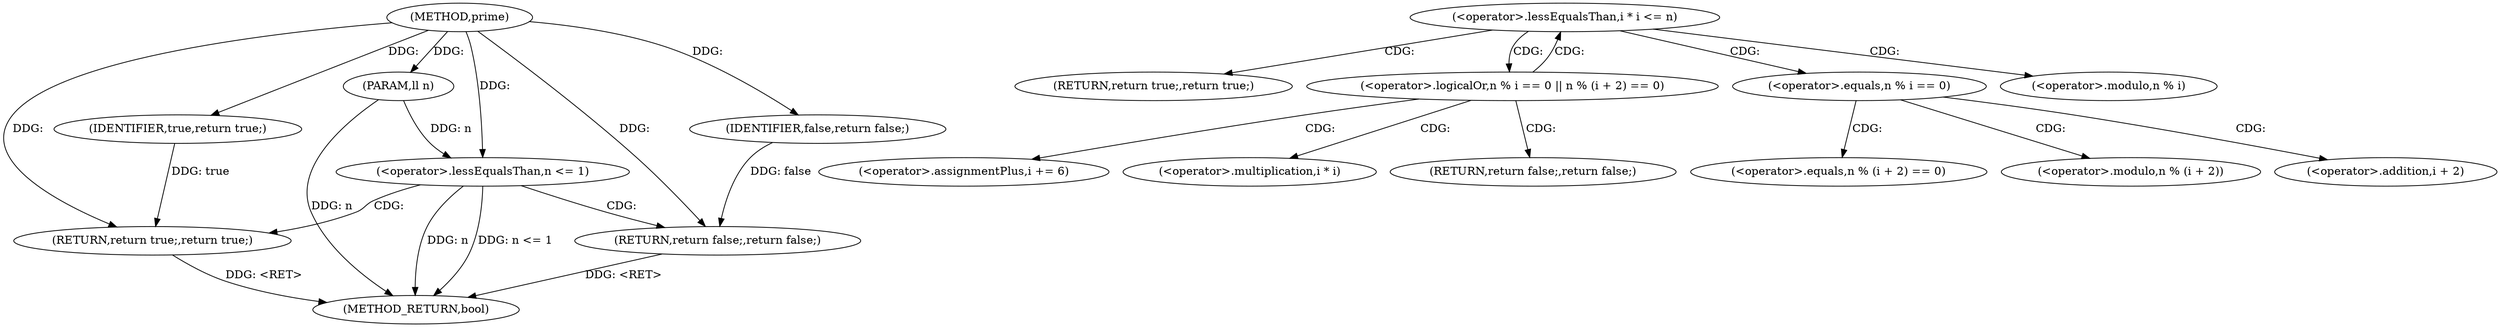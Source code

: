 digraph "prime" {  
"1000125" [label = "(METHOD,prime)" ]
"1000169" [label = "(METHOD_RETURN,bool)" ]
"1000126" [label = "(PARAM,ll n)" ]
"1000134" [label = "(RETURN,return true;,return true;)" ]
"1000129" [label = "(<operator>.lessEqualsThan,n <= 1)" ]
"1000132" [label = "(RETURN,return false;,return false;)" ]
"1000135" [label = "(IDENTIFIER,true,return true;)" ]
"1000133" [label = "(IDENTIFIER,false,return false;)" ]
"1000167" [label = "(RETURN,return true;,return true;)" ]
"1000143" [label = "(<operator>.lessEqualsThan,i * i <= n)" ]
"1000148" [label = "(<operator>.assignmentPlus,i += 6)" ]
"1000144" [label = "(<operator>.multiplication,i * i)" ]
"1000152" [label = "(<operator>.logicalOr,n % i == 0 || n % (i + 2) == 0)" ]
"1000165" [label = "(RETURN,return false;,return false;)" ]
"1000153" [label = "(<operator>.equals,n % i == 0)" ]
"1000158" [label = "(<operator>.equals,n % (i + 2) == 0)" ]
"1000154" [label = "(<operator>.modulo,n % i)" ]
"1000159" [label = "(<operator>.modulo,n % (i + 2))" ]
"1000161" [label = "(<operator>.addition,i + 2)" ]
  "1000132" -> "1000169"  [ label = "DDG: <RET>"] 
  "1000126" -> "1000169"  [ label = "DDG: n"] 
  "1000129" -> "1000169"  [ label = "DDG: n"] 
  "1000129" -> "1000169"  [ label = "DDG: n <= 1"] 
  "1000134" -> "1000169"  [ label = "DDG: <RET>"] 
  "1000125" -> "1000126"  [ label = "DDG: "] 
  "1000135" -> "1000134"  [ label = "DDG: true"] 
  "1000125" -> "1000134"  [ label = "DDG: "] 
  "1000133" -> "1000132"  [ label = "DDG: false"] 
  "1000125" -> "1000132"  [ label = "DDG: "] 
  "1000125" -> "1000135"  [ label = "DDG: "] 
  "1000126" -> "1000129"  [ label = "DDG: n"] 
  "1000125" -> "1000129"  [ label = "DDG: "] 
  "1000125" -> "1000133"  [ label = "DDG: "] 
  "1000129" -> "1000132"  [ label = "CDG: "] 
  "1000129" -> "1000134"  [ label = "CDG: "] 
  "1000143" -> "1000153"  [ label = "CDG: "] 
  "1000143" -> "1000167"  [ label = "CDG: "] 
  "1000143" -> "1000154"  [ label = "CDG: "] 
  "1000143" -> "1000152"  [ label = "CDG: "] 
  "1000152" -> "1000143"  [ label = "CDG: "] 
  "1000152" -> "1000148"  [ label = "CDG: "] 
  "1000152" -> "1000144"  [ label = "CDG: "] 
  "1000152" -> "1000165"  [ label = "CDG: "] 
  "1000153" -> "1000159"  [ label = "CDG: "] 
  "1000153" -> "1000158"  [ label = "CDG: "] 
  "1000153" -> "1000161"  [ label = "CDG: "] 
}
